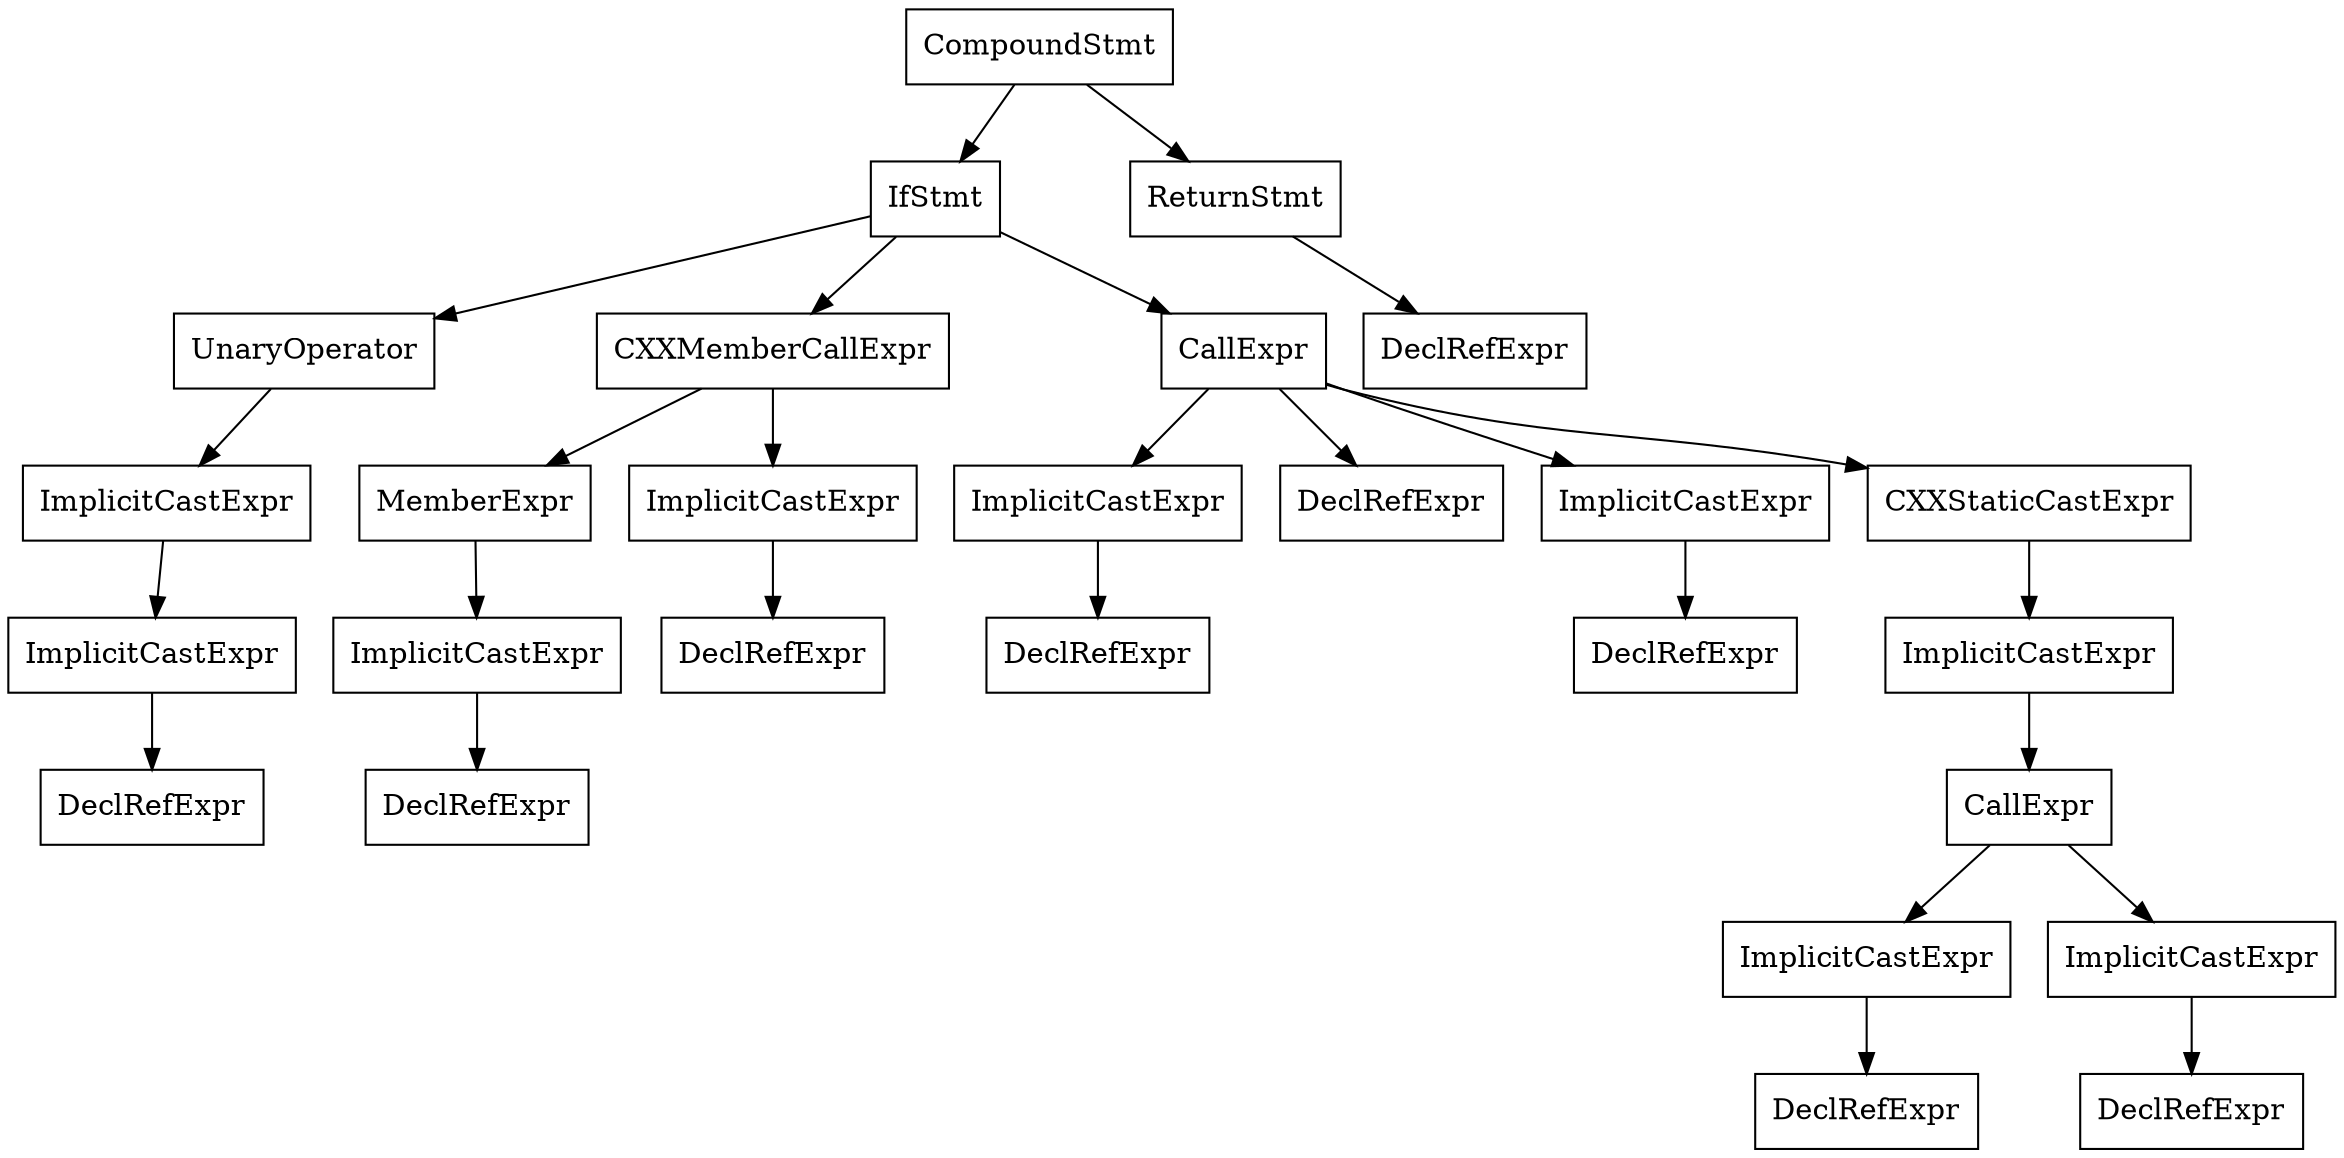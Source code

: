 digraph unnamed {

	Node0x555c0efee200 [shape=record,label="{CompoundStmt}"];
	Node0x555c0efee200 -> Node0x555c0efee1a0;
	Node0x555c0efee200 -> Node0x555c0efee1f0;
	Node0x555c0efee1a0 [shape=record,label="{IfStmt}"];
	Node0x555c0efee1a0 -> Node0x555c0efedd78;
	Node0x555c0efee1a0 -> Node0x555c0efedde0;
	Node0x555c0efee1a0 -> Node0x555c0efee150;
	Node0x555c0efedd78 [shape=record,label="{UnaryOperator}"];
	Node0x555c0efedd78 -> Node0x555c0efedd60;
	Node0x555c0efedd60 [shape=record,label="{ImplicitCastExpr}"];
	Node0x555c0efedd60 -> Node0x555c0efedd48;
	Node0x555c0efedd48 [shape=record,label="{ImplicitCastExpr}"];
	Node0x555c0efedd48 -> Node0x555c0efedd28;
	Node0x555c0efedd28 [shape=record,label="{DeclRefExpr}"];
	Node0x555c0efedde0 [shape=record,label="{CXXMemberCallExpr}"];
	Node0x555c0efedde0 -> Node0x555c0efeddb0;
	Node0x555c0efedde0 -> Node0x555c0efede88;
	Node0x555c0efeddb0 [shape=record,label="{MemberExpr}"];
	Node0x555c0efeddb0 -> Node0x555c0efede38;
	Node0x555c0efede38 [shape=record,label="{ImplicitCastExpr}"];
	Node0x555c0efede38 -> Node0x555c0efedd90;
	Node0x555c0efedd90 [shape=record,label="{DeclRefExpr}"];
	Node0x555c0efede88 [shape=record,label="{ImplicitCastExpr}"];
	Node0x555c0efede88 -> Node0x555c0efede58;
	Node0x555c0efede58 [shape=record,label="{DeclRefExpr}"];
	Node0x555c0efee150 [shape=record,label="{CallExpr}"];
	Node0x555c0efee150 -> Node0x555c0efee138;
	Node0x555c0efee150 -> Node0x555c0efedee8;
	Node0x555c0efee150 -> Node0x555c0efee188;
	Node0x555c0efee150 -> Node0x555c0efee020;
	Node0x555c0efee138 [shape=record,label="{ImplicitCastExpr}"];
	Node0x555c0efee138 -> Node0x555c0efee0b0;
	Node0x555c0efee0b0 [shape=record,label="{DeclRefExpr}"];
	Node0x555c0efedee8 [shape=record,label="{DeclRefExpr}"];
	Node0x555c0efee188 [shape=record,label="{ImplicitCastExpr}"];
	Node0x555c0efee188 -> Node0x555c0efedf08;
	Node0x555c0efedf08 [shape=record,label="{DeclRefExpr}"];
	Node0x555c0efee020 [shape=record,label="{CXXStaticCastExpr}"];
	Node0x555c0efee020 -> Node0x555c0efee008;
	Node0x555c0efee008 [shape=record,label="{ImplicitCastExpr}"];
	Node0x555c0efee008 -> Node0x555c0efedfc8;
	Node0x555c0efedfc8 [shape=record,label="{CallExpr}"];
	Node0x555c0efedfc8 -> Node0x555c0efedfb0;
	Node0x555c0efedfc8 -> Node0x555c0efedff0;
	Node0x555c0efedfb0 [shape=record,label="{ImplicitCastExpr}"];
	Node0x555c0efedfb0 -> Node0x555c0efedf60;
	Node0x555c0efedf60 [shape=record,label="{DeclRefExpr}"];
	Node0x555c0efedff0 [shape=record,label="{ImplicitCastExpr}"];
	Node0x555c0efedff0 -> Node0x555c0efedf90;
	Node0x555c0efedf90 [shape=record,label="{DeclRefExpr}"];
	Node0x555c0efee1f0 [shape=record,label="{ReturnStmt}"];
	Node0x555c0efee1f0 -> Node0x555c0efee1d0;
	Node0x555c0efee1d0 [shape=record,label="{DeclRefExpr}"];
}

